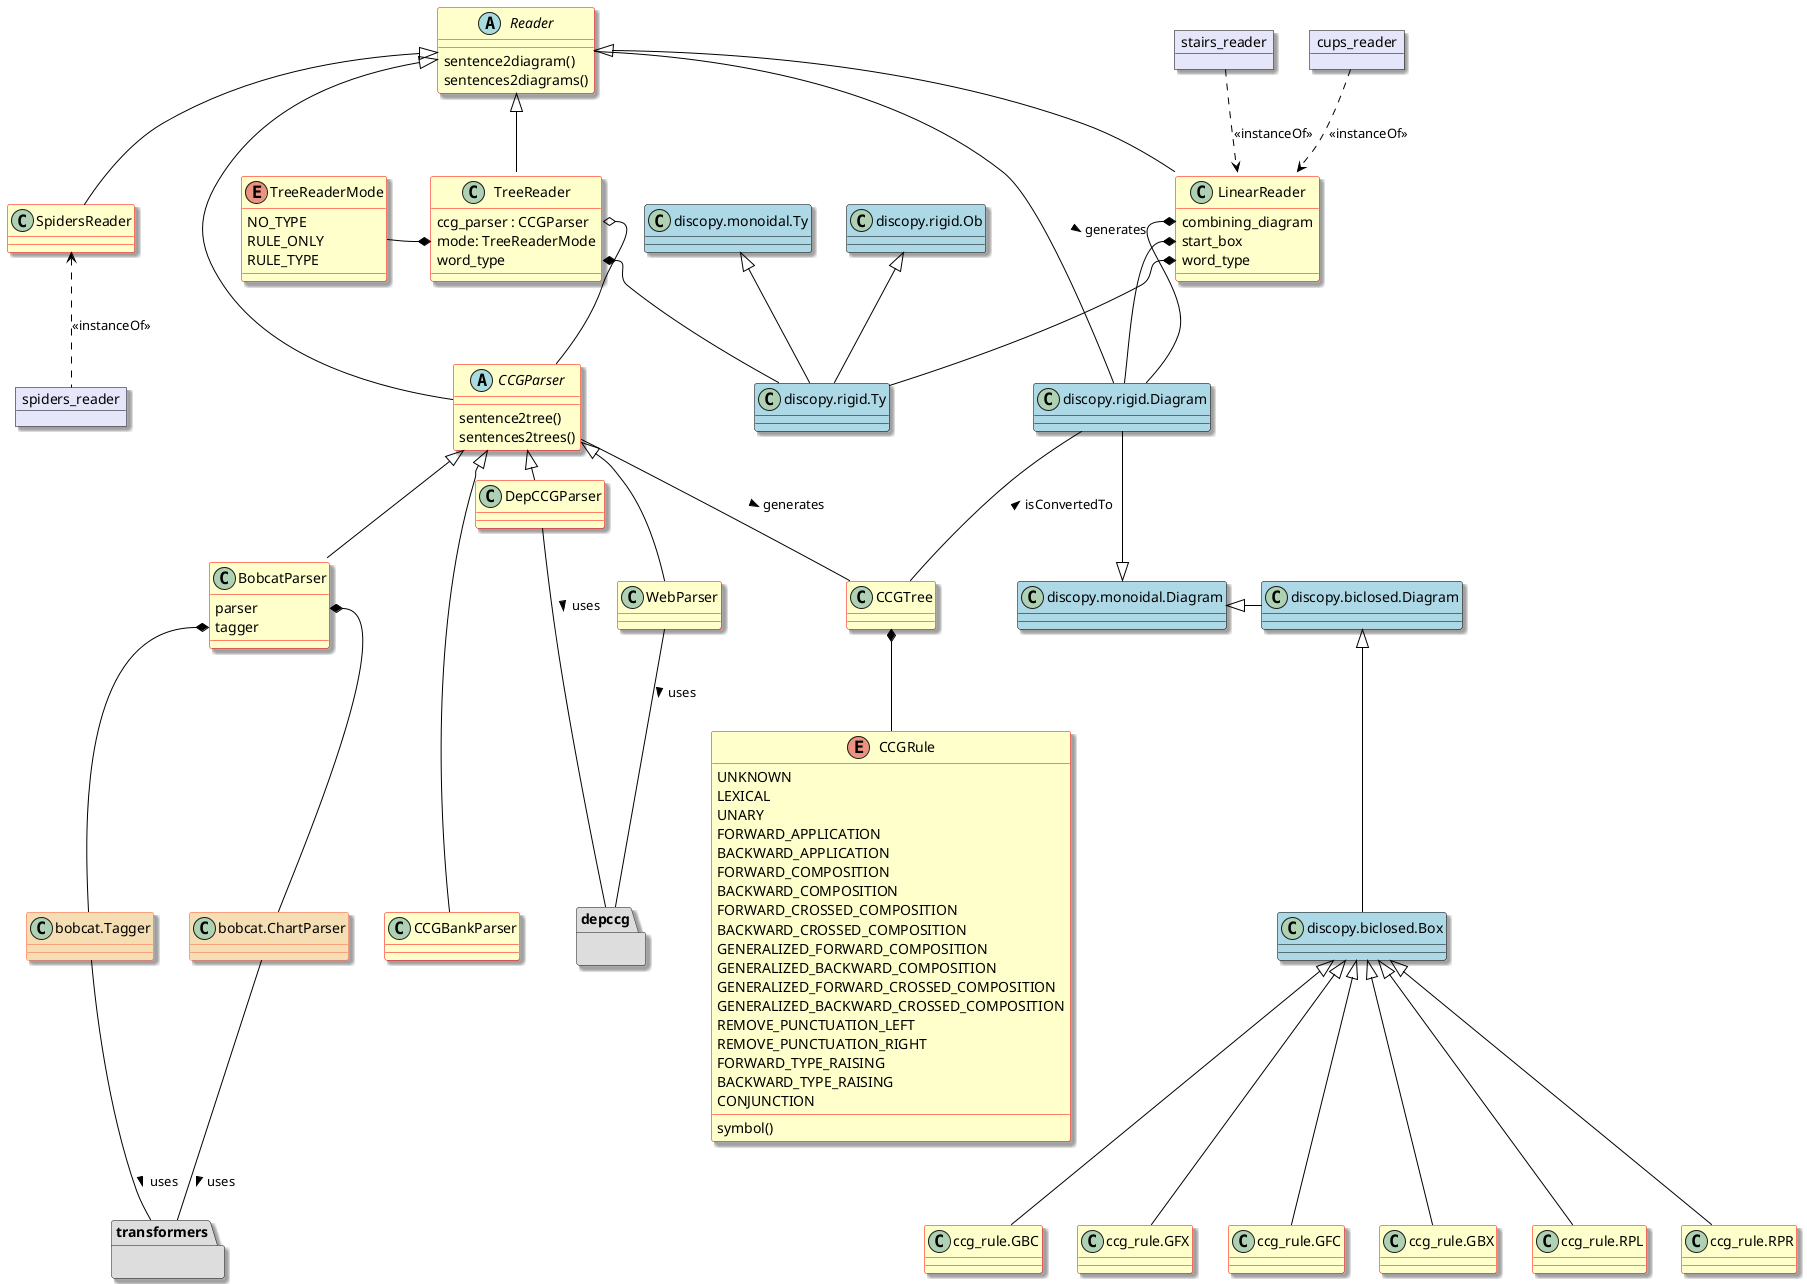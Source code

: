 @startuml

set namespaceseparator none
skinparam dpi 96
skinparam ArrowColor Black
skinparam shadowing true
skinparam class {
  backgroundColor Business
  borderColor Red
}
skinparam object {
  backgroundColor lavender
  borderColor black
}
'skinparam linetype ortho
'skinparam groupInheritance 4

package depccg #DDDDDD {}
package transformers #DDDDDD {}

abstract class Reader {
  sentence2diagram()
  sentences2diagrams()
}

abstract class CCGParser {
  sentence2tree()
  sentences2trees()
}

class TreeReader {
  ccg_parser : CCGParser
  mode: TreeReaderMode
  word_type
}

enum TreeReaderMode {
    NO_TYPE
    RULE_ONLY
    RULE_TYPE
}

class LinearReader {
    combining_diagram
    start_box
    word_type
}
class SpidersReader {}
class DepCCGParser
class WebParser
class BobcatParser {
    parser
    tagger
}
class CCGBankParser
enum CCGRule {
    UNKNOWN
    LEXICAL
    UNARY
    FORWARD_APPLICATION
    BACKWARD_APPLICATION
    FORWARD_COMPOSITION
    BACKWARD_COMPOSITION
    FORWARD_CROSSED_COMPOSITION
    BACKWARD_CROSSED_COMPOSITION
    GENERALIZED_FORWARD_COMPOSITION
    GENERALIZED_BACKWARD_COMPOSITION
    GENERALIZED_FORWARD_CROSSED_COMPOSITION
    GENERALIZED_BACKWARD_CROSSED_COMPOSITION
    REMOVE_PUNCTUATION_LEFT
    REMOVE_PUNCTUATION_RIGHT
    FORWARD_TYPE_RAISING
    BACKWARD_TYPE_RAISING
    CONJUNCTION
    symbol()
}
class CCGTree

class bobcat.Tagger #back:wheat;line:tomato
class bobcat.ChartParser #back:wheat;line:tomato

class ccg_rule.GBC
class ccg_rule.GFX
class ccg_rule.GFC
class ccg_rule.GBX
class ccg_rule.RPL
class ccg_rule.RPR

class discopy.rigid.Ty #back:lightblue;line:black {}
class discopy.rigid.Ob #back:lightblue;line:black {}
class discopy.monoidal.Ty #back:lightblue;line:black {}
class discopy.monoidal.Diagram #back:lightblue;line:black {}
class discopy.rigid.Diagram #back:lightblue;line:black {}
class discopy.biclosed.Diagram #back:lightblue;line:black {}
class discopy.biclosed.Box #back:lightblue;line:black {}

object cups_reader
object spiders_reader
object stairs_reader

Reader <|-- CCGParser
Reader <|-- TreeReader
Reader <|-- LinearReader
Reader <|-- SpidersReader

LinearReader <.u. cups_reader : <<instanceOf>>
LinearReader <.u. stairs_reader : <<instanceOf>>

CCGParser <|- DepCCGParser
CCGParser <|-- BobcatParser
CCGParser <|-- WebParser
CCGParser <|--- CCGBankParser

SpidersReader <.. spiders_reader : <<instanceOf>>

DepCCGParser - depccg: > uses

discopy.monoidal.Ty <|-- discopy.rigid.Ty
discopy.rigid.Ob <|-- discopy.rigid.Ty
discopy.rigid.Diagram --|> discopy.monoidal.Diagram

discopy.monoidal.Diagram <|-r- discopy.biclosed.Diagram
discopy.biclosed.Diagram <|-- discopy.biclosed.Box

TreeReader::ccg_parser o-- CCGParser
TreeReader::mode *-l- TreeReaderMode
LinearReader::word_type *-- discopy.rigid.Ty
TreeReader::word_type *-- discopy.rigid.Ty
LinearReader::combining_diagram *-- discopy.rigid.Diagram
LinearReader::start_box *-- discopy.rigid.Diagram

BobcatParser::parser *-- bobcat.ChartParser
BobcatParser::tagger *-- bobcat.Tagger

bobcat.ChartParser -- transformers : uses >
bobcat.Tagger -- transformers: uses >
WebParser -- depccg: uses >

CCGTree *-- CCGRule
CCGTree -u- CCGParser : < generates
discopy.rigid.Diagram -- CCGTree : < isConvertedTo

Reader -- discopy.rigid.Diagram : generates >

discopy.biclosed.Box <|-- ccg_rule.GBC
discopy.biclosed.Box <|-- ccg_rule.GFX
discopy.biclosed.Box <|-- ccg_rule.GFC
discopy.biclosed.Box <|-- ccg_rule.GBX
discopy.biclosed.Box <|-- ccg_rule.RPL
discopy.biclosed.Box <|-- ccg_rule.RPR

@enduml
